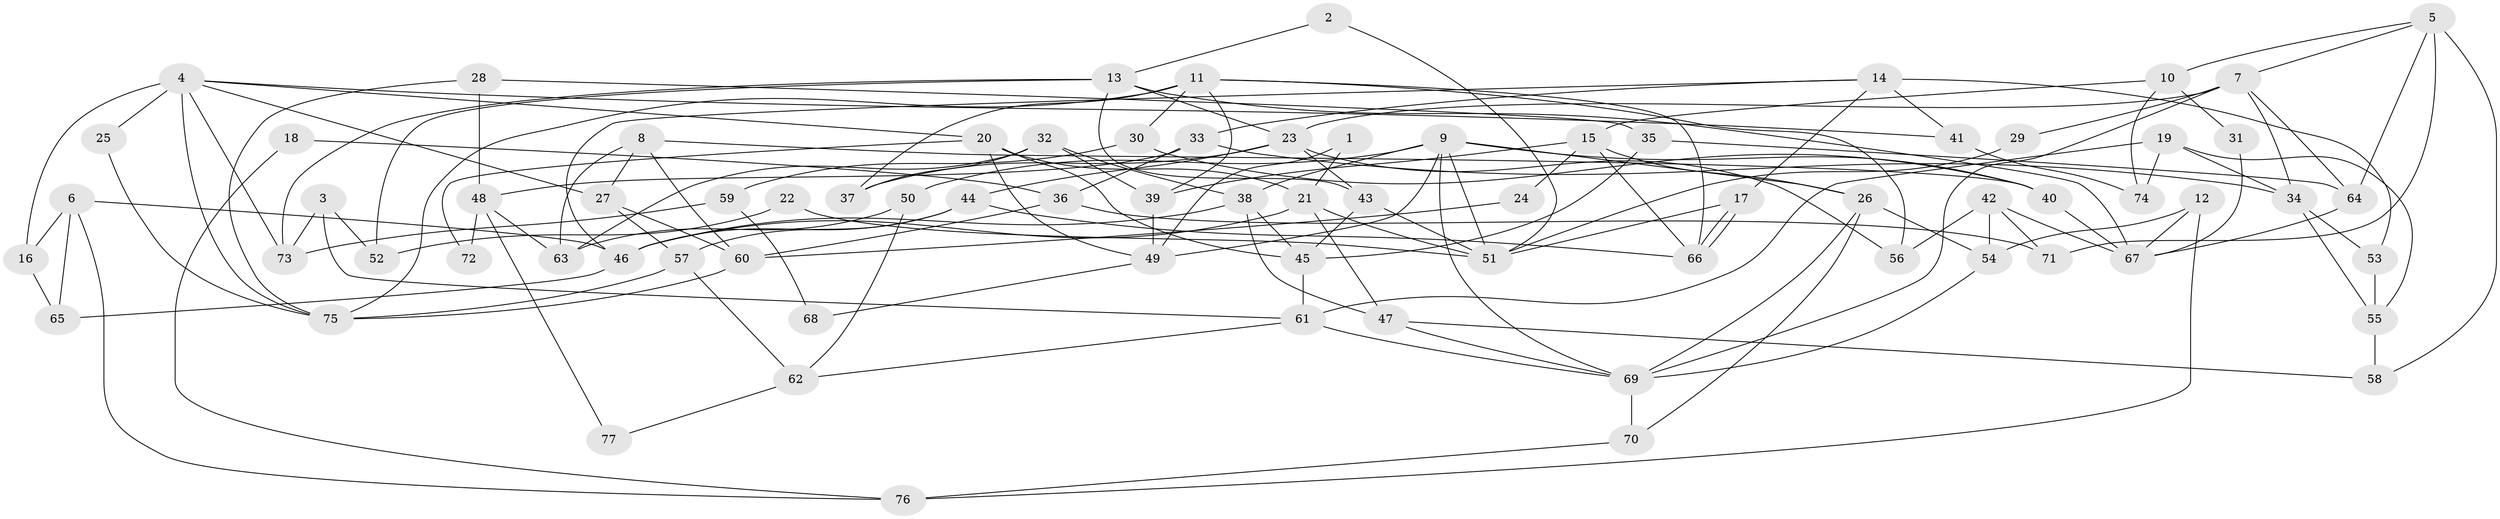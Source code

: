 // Generated by graph-tools (version 1.1) at 2025/50/03/09/25 03:50:06]
// undirected, 77 vertices, 154 edges
graph export_dot {
graph [start="1"]
  node [color=gray90,style=filled];
  1;
  2;
  3;
  4;
  5;
  6;
  7;
  8;
  9;
  10;
  11;
  12;
  13;
  14;
  15;
  16;
  17;
  18;
  19;
  20;
  21;
  22;
  23;
  24;
  25;
  26;
  27;
  28;
  29;
  30;
  31;
  32;
  33;
  34;
  35;
  36;
  37;
  38;
  39;
  40;
  41;
  42;
  43;
  44;
  45;
  46;
  47;
  48;
  49;
  50;
  51;
  52;
  53;
  54;
  55;
  56;
  57;
  58;
  59;
  60;
  61;
  62;
  63;
  64;
  65;
  66;
  67;
  68;
  69;
  70;
  71;
  72;
  73;
  74;
  75;
  76;
  77;
  1 -- 21;
  1 -- 49;
  2 -- 13;
  2 -- 51;
  3 -- 61;
  3 -- 73;
  3 -- 52;
  4 -- 27;
  4 -- 20;
  4 -- 16;
  4 -- 25;
  4 -- 41;
  4 -- 73;
  4 -- 75;
  5 -- 10;
  5 -- 64;
  5 -- 7;
  5 -- 58;
  5 -- 71;
  6 -- 16;
  6 -- 46;
  6 -- 65;
  6 -- 76;
  7 -- 34;
  7 -- 23;
  7 -- 29;
  7 -- 64;
  7 -- 69;
  8 -- 40;
  8 -- 60;
  8 -- 27;
  8 -- 63;
  9 -- 38;
  9 -- 26;
  9 -- 40;
  9 -- 49;
  9 -- 50;
  9 -- 51;
  9 -- 69;
  10 -- 15;
  10 -- 74;
  10 -- 31;
  11 -- 39;
  11 -- 66;
  11 -- 30;
  11 -- 37;
  11 -- 56;
  11 -- 75;
  12 -- 76;
  12 -- 54;
  12 -- 67;
  13 -- 43;
  13 -- 23;
  13 -- 52;
  13 -- 67;
  13 -- 73;
  14 -- 33;
  14 -- 17;
  14 -- 41;
  14 -- 46;
  14 -- 53;
  15 -- 66;
  15 -- 26;
  15 -- 24;
  15 -- 39;
  16 -- 65;
  17 -- 66;
  17 -- 66;
  17 -- 51;
  18 -- 36;
  18 -- 76;
  19 -- 61;
  19 -- 55;
  19 -- 34;
  19 -- 74;
  20 -- 45;
  20 -- 21;
  20 -- 49;
  20 -- 72;
  21 -- 47;
  21 -- 46;
  21 -- 51;
  22 -- 51;
  22 -- 52;
  23 -- 43;
  23 -- 37;
  23 -- 44;
  23 -- 56;
  24 -- 60;
  25 -- 75;
  26 -- 54;
  26 -- 69;
  26 -- 70;
  27 -- 57;
  27 -- 60;
  28 -- 35;
  28 -- 75;
  28 -- 48;
  29 -- 51;
  30 -- 40;
  30 -- 59;
  31 -- 67;
  32 -- 39;
  32 -- 37;
  32 -- 38;
  32 -- 63;
  33 -- 36;
  33 -- 48;
  33 -- 34;
  34 -- 53;
  34 -- 55;
  35 -- 45;
  35 -- 64;
  36 -- 71;
  36 -- 60;
  38 -- 47;
  38 -- 45;
  38 -- 46;
  39 -- 49;
  40 -- 67;
  41 -- 74;
  42 -- 56;
  42 -- 67;
  42 -- 54;
  42 -- 71;
  43 -- 51;
  43 -- 45;
  44 -- 46;
  44 -- 57;
  44 -- 66;
  45 -- 61;
  46 -- 65;
  47 -- 58;
  47 -- 69;
  48 -- 63;
  48 -- 72;
  48 -- 77;
  49 -- 68;
  50 -- 63;
  50 -- 62;
  53 -- 55;
  54 -- 69;
  55 -- 58;
  57 -- 75;
  57 -- 62;
  59 -- 73;
  59 -- 68;
  60 -- 75;
  61 -- 62;
  61 -- 69;
  62 -- 77;
  64 -- 67;
  69 -- 70;
  70 -- 76;
}
